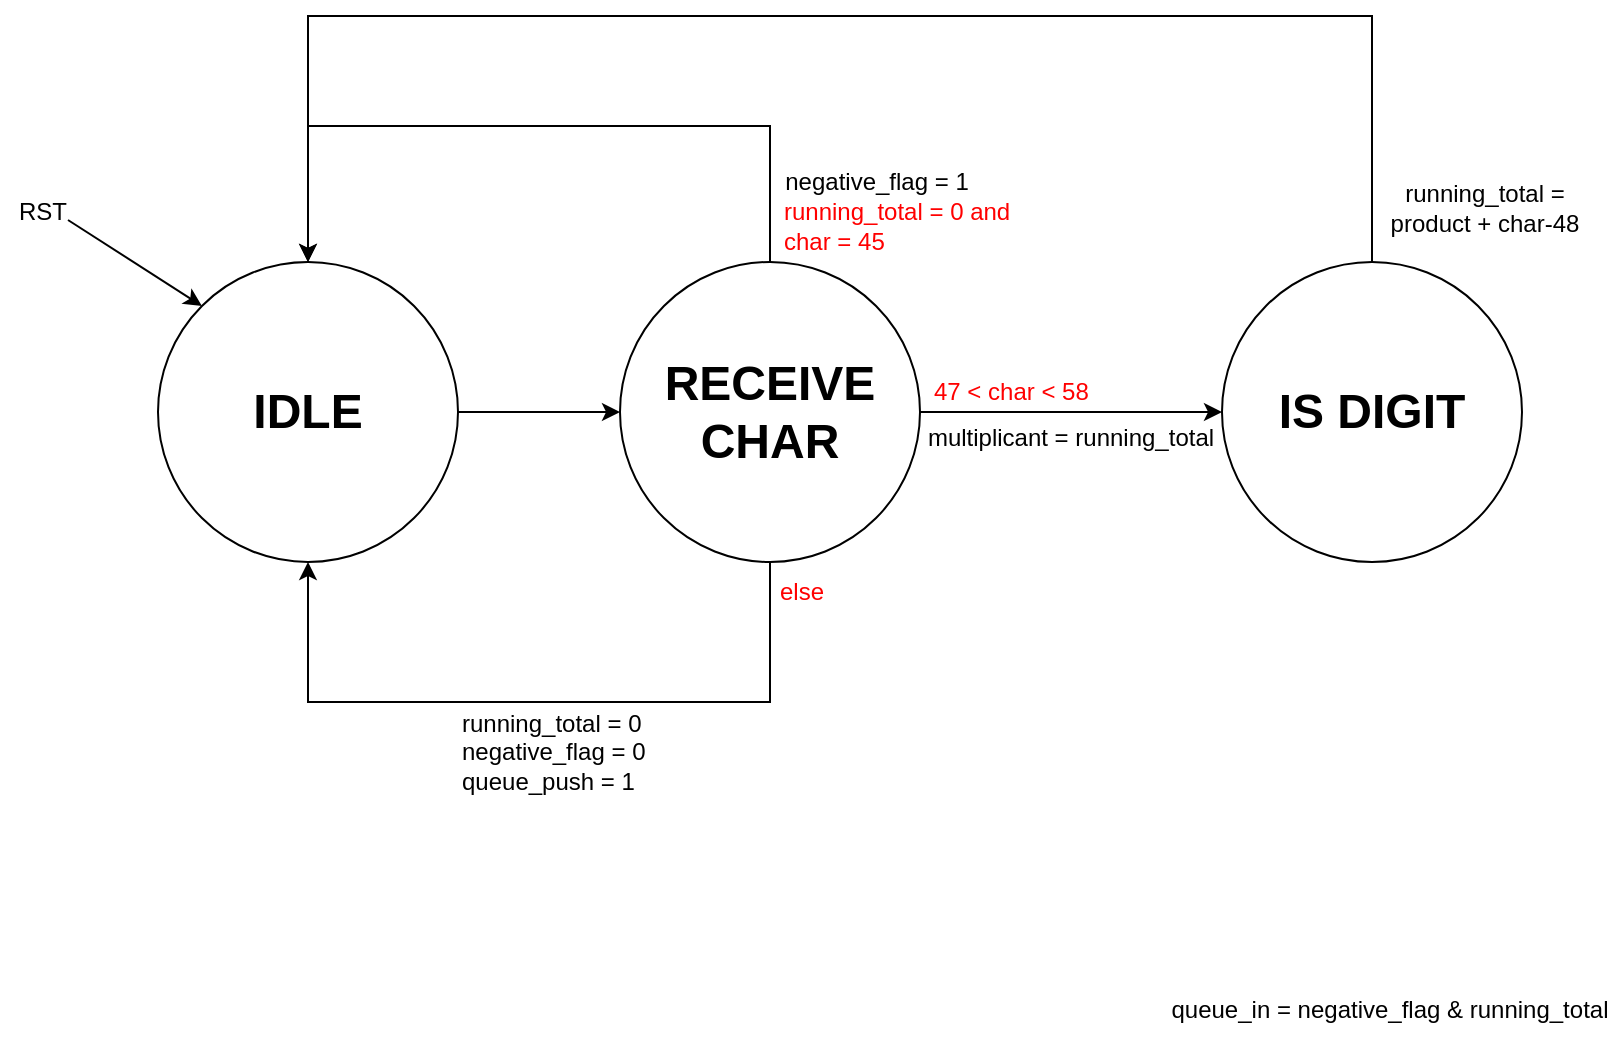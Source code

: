 <mxfile version="24.0.7" type="google">
  <diagram name="Page-1" id="dfZJQgqjGAE_SmVs13Ap">
    <mxGraphModel grid="0" page="0" gridSize="10" guides="1" tooltips="1" connect="1" arrows="1" fold="1" pageScale="1" pageWidth="850" pageHeight="1100" math="0" shadow="0">
      <root>
        <mxCell id="0" />
        <mxCell id="1" parent="0" />
        <mxCell id="Eq1Yhy74peFrblsfNWDS-4" style="edgeStyle=orthogonalEdgeStyle;rounded=0;orthogonalLoop=1;jettySize=auto;html=1;exitX=1;exitY=0.5;exitDx=0;exitDy=0;entryX=0;entryY=0.5;entryDx=0;entryDy=0;" edge="1" parent="1" source="Eq1Yhy74peFrblsfNWDS-1" target="Eq1Yhy74peFrblsfNWDS-3">
          <mxGeometry relative="1" as="geometry" />
        </mxCell>
        <mxCell id="Eq1Yhy74peFrblsfNWDS-1" value="&lt;b&gt;&lt;font style=&quot;font-size: 24px;&quot;&gt;IDLE&lt;/font&gt;&lt;/b&gt;" style="ellipse;whiteSpace=wrap;html=1;aspect=fixed;" vertex="1" parent="1">
          <mxGeometry x="310" y="133" width="150" height="150" as="geometry" />
        </mxCell>
        <mxCell id="Eq1Yhy74peFrblsfNWDS-17" style="edgeStyle=orthogonalEdgeStyle;rounded=0;orthogonalLoop=1;jettySize=auto;html=1;exitX=1;exitY=0.5;exitDx=0;exitDy=0;entryX=0;entryY=0.5;entryDx=0;entryDy=0;" edge="1" parent="1" source="Eq1Yhy74peFrblsfNWDS-3" target="Eq1Yhy74peFrblsfNWDS-7">
          <mxGeometry relative="1" as="geometry" />
        </mxCell>
        <mxCell id="Eq1Yhy74peFrblsfNWDS-26" style="edgeStyle=orthogonalEdgeStyle;rounded=0;orthogonalLoop=1;jettySize=auto;html=1;exitX=0.5;exitY=0;exitDx=0;exitDy=0;entryX=0.5;entryY=0;entryDx=0;entryDy=0;" edge="1" parent="1" source="Eq1Yhy74peFrblsfNWDS-3" target="Eq1Yhy74peFrblsfNWDS-1">
          <mxGeometry relative="1" as="geometry">
            <Array as="points">
              <mxPoint x="616" y="65" />
              <mxPoint x="385" y="65" />
            </Array>
          </mxGeometry>
        </mxCell>
        <mxCell id="Eq1Yhy74peFrblsfNWDS-30" style="edgeStyle=orthogonalEdgeStyle;rounded=0;orthogonalLoop=1;jettySize=auto;html=1;exitX=0.5;exitY=1;exitDx=0;exitDy=0;entryX=0.5;entryY=1;entryDx=0;entryDy=0;" edge="1" parent="1" source="Eq1Yhy74peFrblsfNWDS-3" target="Eq1Yhy74peFrblsfNWDS-1">
          <mxGeometry relative="1" as="geometry">
            <Array as="points">
              <mxPoint x="616" y="353" />
              <mxPoint x="385" y="353" />
            </Array>
          </mxGeometry>
        </mxCell>
        <mxCell id="Eq1Yhy74peFrblsfNWDS-3" value="&lt;b&gt;&lt;font style=&quot;font-size: 24px;&quot;&gt;RECEIVE CHAR&lt;/font&gt;&lt;/b&gt;" style="ellipse;whiteSpace=wrap;html=1;aspect=fixed;" vertex="1" parent="1">
          <mxGeometry x="541" y="133" width="150" height="150" as="geometry" />
        </mxCell>
        <mxCell id="Eq1Yhy74peFrblsfNWDS-21" style="edgeStyle=orthogonalEdgeStyle;rounded=0;orthogonalLoop=1;jettySize=auto;html=1;exitX=0.5;exitY=0;exitDx=0;exitDy=0;entryX=0.5;entryY=0;entryDx=0;entryDy=0;" edge="1" parent="1" source="Eq1Yhy74peFrblsfNWDS-7" target="Eq1Yhy74peFrblsfNWDS-1">
          <mxGeometry relative="1" as="geometry">
            <Array as="points">
              <mxPoint x="917" y="10" />
              <mxPoint x="385" y="10" />
            </Array>
          </mxGeometry>
        </mxCell>
        <mxCell id="Eq1Yhy74peFrblsfNWDS-7" value="&lt;b&gt;&lt;font style=&quot;font-size: 24px;&quot;&gt;IS DIGIT&lt;/font&gt;&lt;/b&gt;" style="ellipse;whiteSpace=wrap;html=1;aspect=fixed;" vertex="1" parent="1">
          <mxGeometry x="842" y="133" width="150" height="150" as="geometry" />
        </mxCell>
        <mxCell id="Eq1Yhy74peFrblsfNWDS-10" value="" style="endArrow=classic;html=1;rounded=0;entryX=0;entryY=0;entryDx=0;entryDy=0;" edge="1" parent="1" target="Eq1Yhy74peFrblsfNWDS-1">
          <mxGeometry width="50" height="50" relative="1" as="geometry">
            <mxPoint x="265" y="112" as="sourcePoint" />
            <mxPoint x="210" y="113" as="targetPoint" />
          </mxGeometry>
        </mxCell>
        <mxCell id="Eq1Yhy74peFrblsfNWDS-11" value="RST" style="text;html=1;align=center;verticalAlign=middle;resizable=0;points=[];autosize=1;strokeColor=none;fillColor=none;" vertex="1" parent="1">
          <mxGeometry x="231" y="95" width="42" height="26" as="geometry" />
        </mxCell>
        <mxCell id="Eq1Yhy74peFrblsfNWDS-13" value="&lt;font color=&quot;#ff0000&quot;&gt;running_total = 0 and&lt;/font&gt;&lt;div&gt;&lt;font color=&quot;#ff0000&quot;&gt;char = 45&lt;/font&gt;&lt;/div&gt;" style="text;html=1;align=left;verticalAlign=middle;whiteSpace=wrap;rounded=0;" vertex="1" parent="1">
          <mxGeometry x="621" y="100" width="148" height="30" as="geometry" />
        </mxCell>
        <mxCell id="Eq1Yhy74peFrblsfNWDS-16" value="negative_flag = 1" style="text;html=1;align=center;verticalAlign=middle;whiteSpace=wrap;rounded=0;" vertex="1" parent="1">
          <mxGeometry x="619" y="78" width="101" height="30" as="geometry" />
        </mxCell>
        <mxCell id="Eq1Yhy74peFrblsfNWDS-18" value="&lt;font color=&quot;#ff0000&quot;&gt;47 &amp;lt; char &amp;lt; 58&lt;/font&gt;" style="text;html=1;align=left;verticalAlign=middle;whiteSpace=wrap;rounded=0;" vertex="1" parent="1">
          <mxGeometry x="696" y="183" width="85" height="30" as="geometry" />
        </mxCell>
        <mxCell id="Eq1Yhy74peFrblsfNWDS-20" value="multiplicant = running_total" style="text;html=1;align=center;verticalAlign=middle;whiteSpace=wrap;rounded=0;" vertex="1" parent="1">
          <mxGeometry x="691" y="206" width="151" height="30" as="geometry" />
        </mxCell>
        <mxCell id="Eq1Yhy74peFrblsfNWDS-23" value="running_total = product + char-48" style="text;html=1;align=center;verticalAlign=middle;whiteSpace=wrap;rounded=0;" vertex="1" parent="1">
          <mxGeometry x="923" y="91" width="101" height="30" as="geometry" />
        </mxCell>
        <mxCell id="Eq1Yhy74peFrblsfNWDS-25" value="&lt;font color=&quot;#ff0000&quot;&gt;else&lt;/font&gt;" style="text;html=1;align=left;verticalAlign=middle;whiteSpace=wrap;rounded=0;" vertex="1" parent="1">
          <mxGeometry x="619" y="283" width="85" height="30" as="geometry" />
        </mxCell>
        <mxCell id="Eq1Yhy74peFrblsfNWDS-28" value="running_total = 0&lt;div&gt;negative_flag = 0&lt;/div&gt;&lt;div&gt;queue_push = 1&lt;/div&gt;" style="text;html=1;align=left;verticalAlign=middle;whiteSpace=wrap;rounded=0;" vertex="1" parent="1">
          <mxGeometry x="460" y="363" width="98" height="30" as="geometry" />
        </mxCell>
        <mxCell id="Eq1Yhy74peFrblsfNWDS-29" value="queue_in = negative_flag &amp;amp; running_total" style="text;html=1;align=center;verticalAlign=middle;whiteSpace=wrap;rounded=0;" vertex="1" parent="1">
          <mxGeometry x="815" y="492" width="222" height="30" as="geometry" />
        </mxCell>
      </root>
    </mxGraphModel>
  </diagram>
</mxfile>

